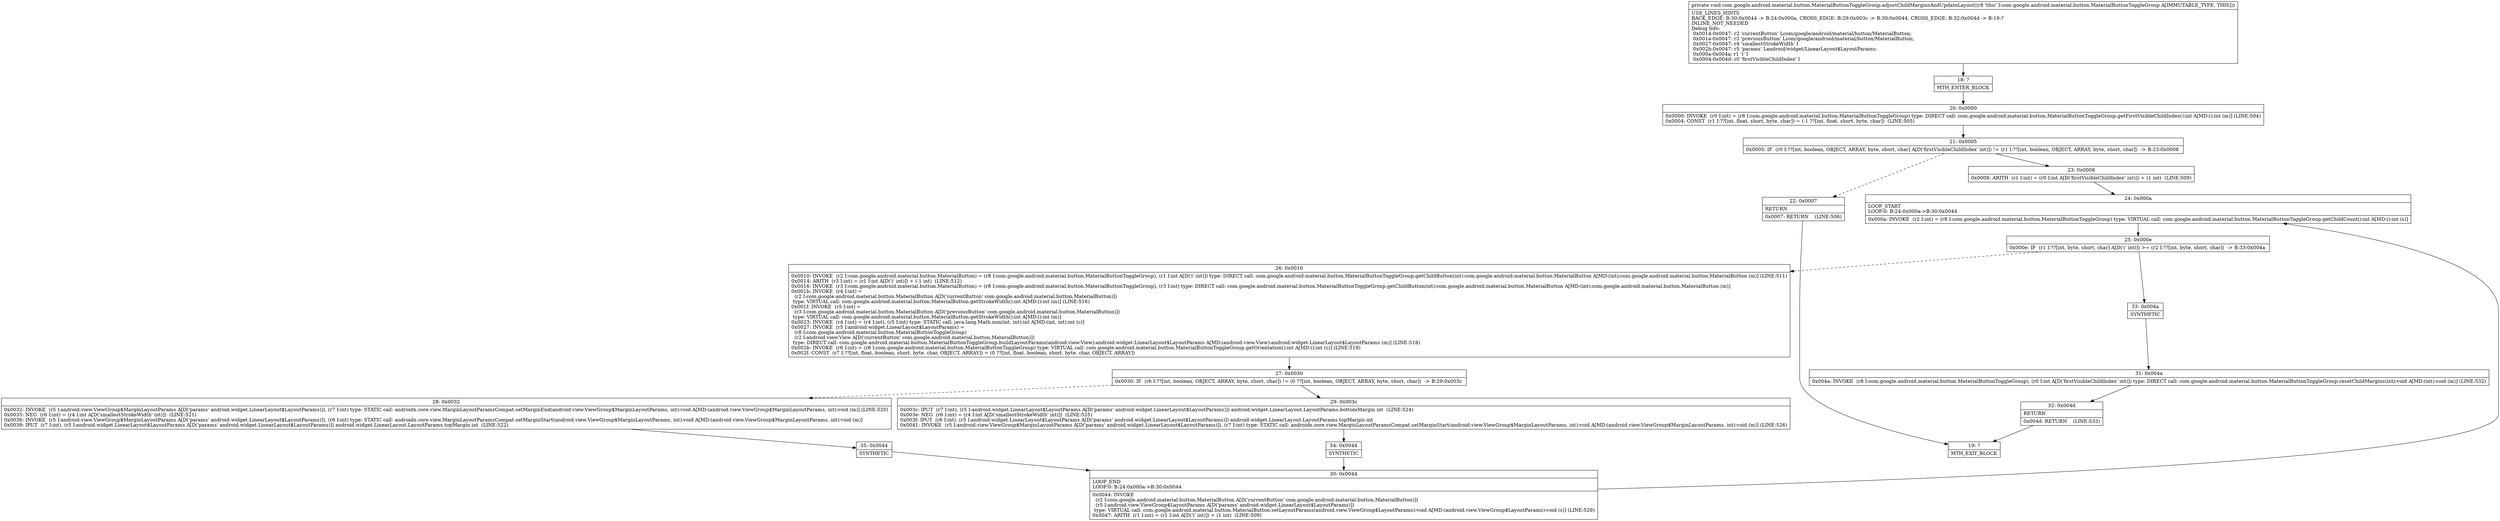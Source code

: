 digraph "CFG forcom.google.android.material.button.MaterialButtonToggleGroup.adjustChildMarginsAndUpdateLayout()V" {
Node_18 [shape=record,label="{18\:\ ?|MTH_ENTER_BLOCK\l}"];
Node_20 [shape=record,label="{20\:\ 0x0000|0x0000: INVOKE  (r0 I:int) = (r8 I:com.google.android.material.button.MaterialButtonToggleGroup) type: DIRECT call: com.google.android.material.button.MaterialButtonToggleGroup.getFirstVisibleChildIndex():int A[MD:():int (m)] (LINE:504)\l0x0004: CONST  (r1 I:??[int, float, short, byte, char]) = (\-1 ??[int, float, short, byte, char])  (LINE:505)\l}"];
Node_21 [shape=record,label="{21\:\ 0x0005|0x0005: IF  (r0 I:??[int, boolean, OBJECT, ARRAY, byte, short, char] A[D('firstVisibleChildIndex' int)]) != (r1 I:??[int, boolean, OBJECT, ARRAY, byte, short, char])  \-\> B:23:0x0008 \l}"];
Node_22 [shape=record,label="{22\:\ 0x0007|RETURN\l|0x0007: RETURN    (LINE:506)\l}"];
Node_19 [shape=record,label="{19\:\ ?|MTH_EXIT_BLOCK\l}"];
Node_23 [shape=record,label="{23\:\ 0x0008|0x0008: ARITH  (r1 I:int) = (r0 I:int A[D('firstVisibleChildIndex' int)]) + (1 int)  (LINE:509)\l}"];
Node_24 [shape=record,label="{24\:\ 0x000a|LOOP_START\lLOOP:0: B:24:0x000a\-\>B:30:0x0044\l|0x000a: INVOKE  (r2 I:int) = (r8 I:com.google.android.material.button.MaterialButtonToggleGroup) type: VIRTUAL call: com.google.android.material.button.MaterialButtonToggleGroup.getChildCount():int A[MD:():int (s)]\l}"];
Node_25 [shape=record,label="{25\:\ 0x000e|0x000e: IF  (r1 I:??[int, byte, short, char] A[D('i' int)]) \>= (r2 I:??[int, byte, short, char])  \-\> B:33:0x004a \l}"];
Node_26 [shape=record,label="{26\:\ 0x0010|0x0010: INVOKE  (r2 I:com.google.android.material.button.MaterialButton) = (r8 I:com.google.android.material.button.MaterialButtonToggleGroup), (r1 I:int A[D('i' int)]) type: DIRECT call: com.google.android.material.button.MaterialButtonToggleGroup.getChildButton(int):com.google.android.material.button.MaterialButton A[MD:(int):com.google.android.material.button.MaterialButton (m)] (LINE:511)\l0x0014: ARITH  (r3 I:int) = (r1 I:int A[D('i' int)]) + (\-1 int)  (LINE:512)\l0x0016: INVOKE  (r3 I:com.google.android.material.button.MaterialButton) = (r8 I:com.google.android.material.button.MaterialButtonToggleGroup), (r3 I:int) type: DIRECT call: com.google.android.material.button.MaterialButtonToggleGroup.getChildButton(int):com.google.android.material.button.MaterialButton A[MD:(int):com.google.android.material.button.MaterialButton (m)]\l0x001b: INVOKE  (r4 I:int) = \l  (r2 I:com.google.android.material.button.MaterialButton A[D('currentButton' com.google.android.material.button.MaterialButton)])\l type: VIRTUAL call: com.google.android.material.button.MaterialButton.getStrokeWidth():int A[MD:():int (m)] (LINE:516)\l0x001f: INVOKE  (r5 I:int) = \l  (r3 I:com.google.android.material.button.MaterialButton A[D('previousButton' com.google.android.material.button.MaterialButton)])\l type: VIRTUAL call: com.google.android.material.button.MaterialButton.getStrokeWidth():int A[MD:():int (m)]\l0x0023: INVOKE  (r4 I:int) = (r4 I:int), (r5 I:int) type: STATIC call: java.lang.Math.min(int, int):int A[MD:(int, int):int (c)]\l0x0027: INVOKE  (r5 I:android.widget.LinearLayout$LayoutParams) = \l  (r8 I:com.google.android.material.button.MaterialButtonToggleGroup)\l  (r2 I:android.view.View A[D('currentButton' com.google.android.material.button.MaterialButton)])\l type: DIRECT call: com.google.android.material.button.MaterialButtonToggleGroup.buildLayoutParams(android.view.View):android.widget.LinearLayout$LayoutParams A[MD:(android.view.View):android.widget.LinearLayout$LayoutParams (m)] (LINE:518)\l0x002b: INVOKE  (r6 I:int) = (r8 I:com.google.android.material.button.MaterialButtonToggleGroup) type: VIRTUAL call: com.google.android.material.button.MaterialButtonToggleGroup.getOrientation():int A[MD:():int (c)] (LINE:519)\l0x002f: CONST  (r7 I:??[int, float, boolean, short, byte, char, OBJECT, ARRAY]) = (0 ??[int, float, boolean, short, byte, char, OBJECT, ARRAY]) \l}"];
Node_27 [shape=record,label="{27\:\ 0x0030|0x0030: IF  (r6 I:??[int, boolean, OBJECT, ARRAY, byte, short, char]) != (0 ??[int, boolean, OBJECT, ARRAY, byte, short, char])  \-\> B:29:0x003c \l}"];
Node_28 [shape=record,label="{28\:\ 0x0032|0x0032: INVOKE  (r5 I:android.view.ViewGroup$MarginLayoutParams A[D('params' android.widget.LinearLayout$LayoutParams)]), (r7 I:int) type: STATIC call: androidx.core.view.MarginLayoutParamsCompat.setMarginEnd(android.view.ViewGroup$MarginLayoutParams, int):void A[MD:(android.view.ViewGroup$MarginLayoutParams, int):void (m)] (LINE:520)\l0x0035: NEG  (r6 I:int) = (r4 I:int A[D('smallestStrokeWidth' int)])  (LINE:521)\l0x0036: INVOKE  (r5 I:android.view.ViewGroup$MarginLayoutParams A[D('params' android.widget.LinearLayout$LayoutParams)]), (r6 I:int) type: STATIC call: androidx.core.view.MarginLayoutParamsCompat.setMarginStart(android.view.ViewGroup$MarginLayoutParams, int):void A[MD:(android.view.ViewGroup$MarginLayoutParams, int):void (m)]\l0x0039: IPUT  (r7 I:int), (r5 I:android.widget.LinearLayout$LayoutParams A[D('params' android.widget.LinearLayout$LayoutParams)]) android.widget.LinearLayout.LayoutParams.topMargin int  (LINE:522)\l}"];
Node_35 [shape=record,label="{35\:\ 0x0044|SYNTHETIC\l}"];
Node_30 [shape=record,label="{30\:\ 0x0044|LOOP_END\lLOOP:0: B:24:0x000a\-\>B:30:0x0044\l|0x0044: INVOKE  \l  (r2 I:com.google.android.material.button.MaterialButton A[D('currentButton' com.google.android.material.button.MaterialButton)])\l  (r5 I:android.view.ViewGroup$LayoutParams A[D('params' android.widget.LinearLayout$LayoutParams)])\l type: VIRTUAL call: com.google.android.material.button.MaterialButton.setLayoutParams(android.view.ViewGroup$LayoutParams):void A[MD:(android.view.ViewGroup$LayoutParams):void (s)] (LINE:529)\l0x0047: ARITH  (r1 I:int) = (r1 I:int A[D('i' int)]) + (1 int)  (LINE:509)\l}"];
Node_29 [shape=record,label="{29\:\ 0x003c|0x003c: IPUT  (r7 I:int), (r5 I:android.widget.LinearLayout$LayoutParams A[D('params' android.widget.LinearLayout$LayoutParams)]) android.widget.LinearLayout.LayoutParams.bottomMargin int  (LINE:524)\l0x003e: NEG  (r6 I:int) = (r4 I:int A[D('smallestStrokeWidth' int)])  (LINE:525)\l0x003f: IPUT  (r6 I:int), (r5 I:android.widget.LinearLayout$LayoutParams A[D('params' android.widget.LinearLayout$LayoutParams)]) android.widget.LinearLayout.LayoutParams.topMargin int \l0x0041: INVOKE  (r5 I:android.view.ViewGroup$MarginLayoutParams A[D('params' android.widget.LinearLayout$LayoutParams)]), (r7 I:int) type: STATIC call: androidx.core.view.MarginLayoutParamsCompat.setMarginStart(android.view.ViewGroup$MarginLayoutParams, int):void A[MD:(android.view.ViewGroup$MarginLayoutParams, int):void (m)] (LINE:526)\l}"];
Node_34 [shape=record,label="{34\:\ 0x0044|SYNTHETIC\l}"];
Node_33 [shape=record,label="{33\:\ 0x004a|SYNTHETIC\l}"];
Node_31 [shape=record,label="{31\:\ 0x004a|0x004a: INVOKE  (r8 I:com.google.android.material.button.MaterialButtonToggleGroup), (r0 I:int A[D('firstVisibleChildIndex' int)]) type: DIRECT call: com.google.android.material.button.MaterialButtonToggleGroup.resetChildMargins(int):void A[MD:(int):void (m)] (LINE:532)\l}"];
Node_32 [shape=record,label="{32\:\ 0x004d|RETURN\l|0x004d: RETURN    (LINE:533)\l}"];
MethodNode[shape=record,label="{private void com.google.android.material.button.MaterialButtonToggleGroup.adjustChildMarginsAndUpdateLayout((r8 'this' I:com.google.android.material.button.MaterialButtonToggleGroup A[IMMUTABLE_TYPE, THIS]))  | USE_LINES_HINTS\lBACK_EDGE: B:30:0x0044 \-\> B:24:0x000a, CROSS_EDGE: B:29:0x003c \-\> B:30:0x0044, CROSS_EDGE: B:32:0x004d \-\> B:19:?\lINLINE_NOT_NEEDED\lDebug Info:\l  0x0014\-0x0047: r2 'currentButton' Lcom\/google\/android\/material\/button\/MaterialButton;\l  0x001a\-0x0047: r3 'previousButton' Lcom\/google\/android\/material\/button\/MaterialButton;\l  0x0027\-0x0047: r4 'smallestStrokeWidth' I\l  0x002b\-0x0047: r5 'params' Landroid\/widget\/LinearLayout$LayoutParams;\l  0x000a\-0x004a: r1 'i' I\l  0x0004\-0x004d: r0 'firstVisibleChildIndex' I\l}"];
MethodNode -> Node_18;Node_18 -> Node_20;
Node_20 -> Node_21;
Node_21 -> Node_22[style=dashed];
Node_21 -> Node_23;
Node_22 -> Node_19;
Node_23 -> Node_24;
Node_24 -> Node_25;
Node_25 -> Node_26[style=dashed];
Node_25 -> Node_33;
Node_26 -> Node_27;
Node_27 -> Node_28[style=dashed];
Node_27 -> Node_29;
Node_28 -> Node_35;
Node_35 -> Node_30;
Node_30 -> Node_24;
Node_29 -> Node_34;
Node_34 -> Node_30;
Node_33 -> Node_31;
Node_31 -> Node_32;
Node_32 -> Node_19;
}

